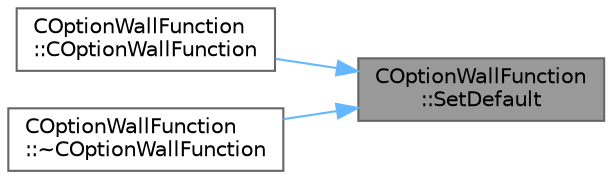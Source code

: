 digraph "COptionWallFunction::SetDefault"
{
 // LATEX_PDF_SIZE
  bgcolor="transparent";
  edge [fontname=Helvetica,fontsize=10,labelfontname=Helvetica,labelfontsize=10];
  node [fontname=Helvetica,fontsize=10,shape=box,height=0.2,width=0.4];
  rankdir="RL";
  Node1 [id="Node000001",label="COptionWallFunction\l::SetDefault",height=0.2,width=0.4,color="gray40", fillcolor="grey60", style="filled", fontcolor="black",tooltip=" "];
  Node1 -> Node2 [id="edge1_Node000001_Node000002",dir="back",color="steelblue1",style="solid",tooltip=" "];
  Node2 [id="Node000002",label="COptionWallFunction\l::COptionWallFunction",height=0.2,width=0.4,color="grey40", fillcolor="white", style="filled",URL="$classCOptionWallFunction.html#a01d85e51f65ae74a37671b7993fd3862",tooltip=" "];
  Node1 -> Node3 [id="edge2_Node000001_Node000003",dir="back",color="steelblue1",style="solid",tooltip=" "];
  Node3 [id="Node000003",label="COptionWallFunction\l::~COptionWallFunction",height=0.2,width=0.4,color="grey40", fillcolor="white", style="filled",URL="$classCOptionWallFunction.html#ae469c68b688bc9f3e97ce85551cd3686",tooltip=" "];
}
